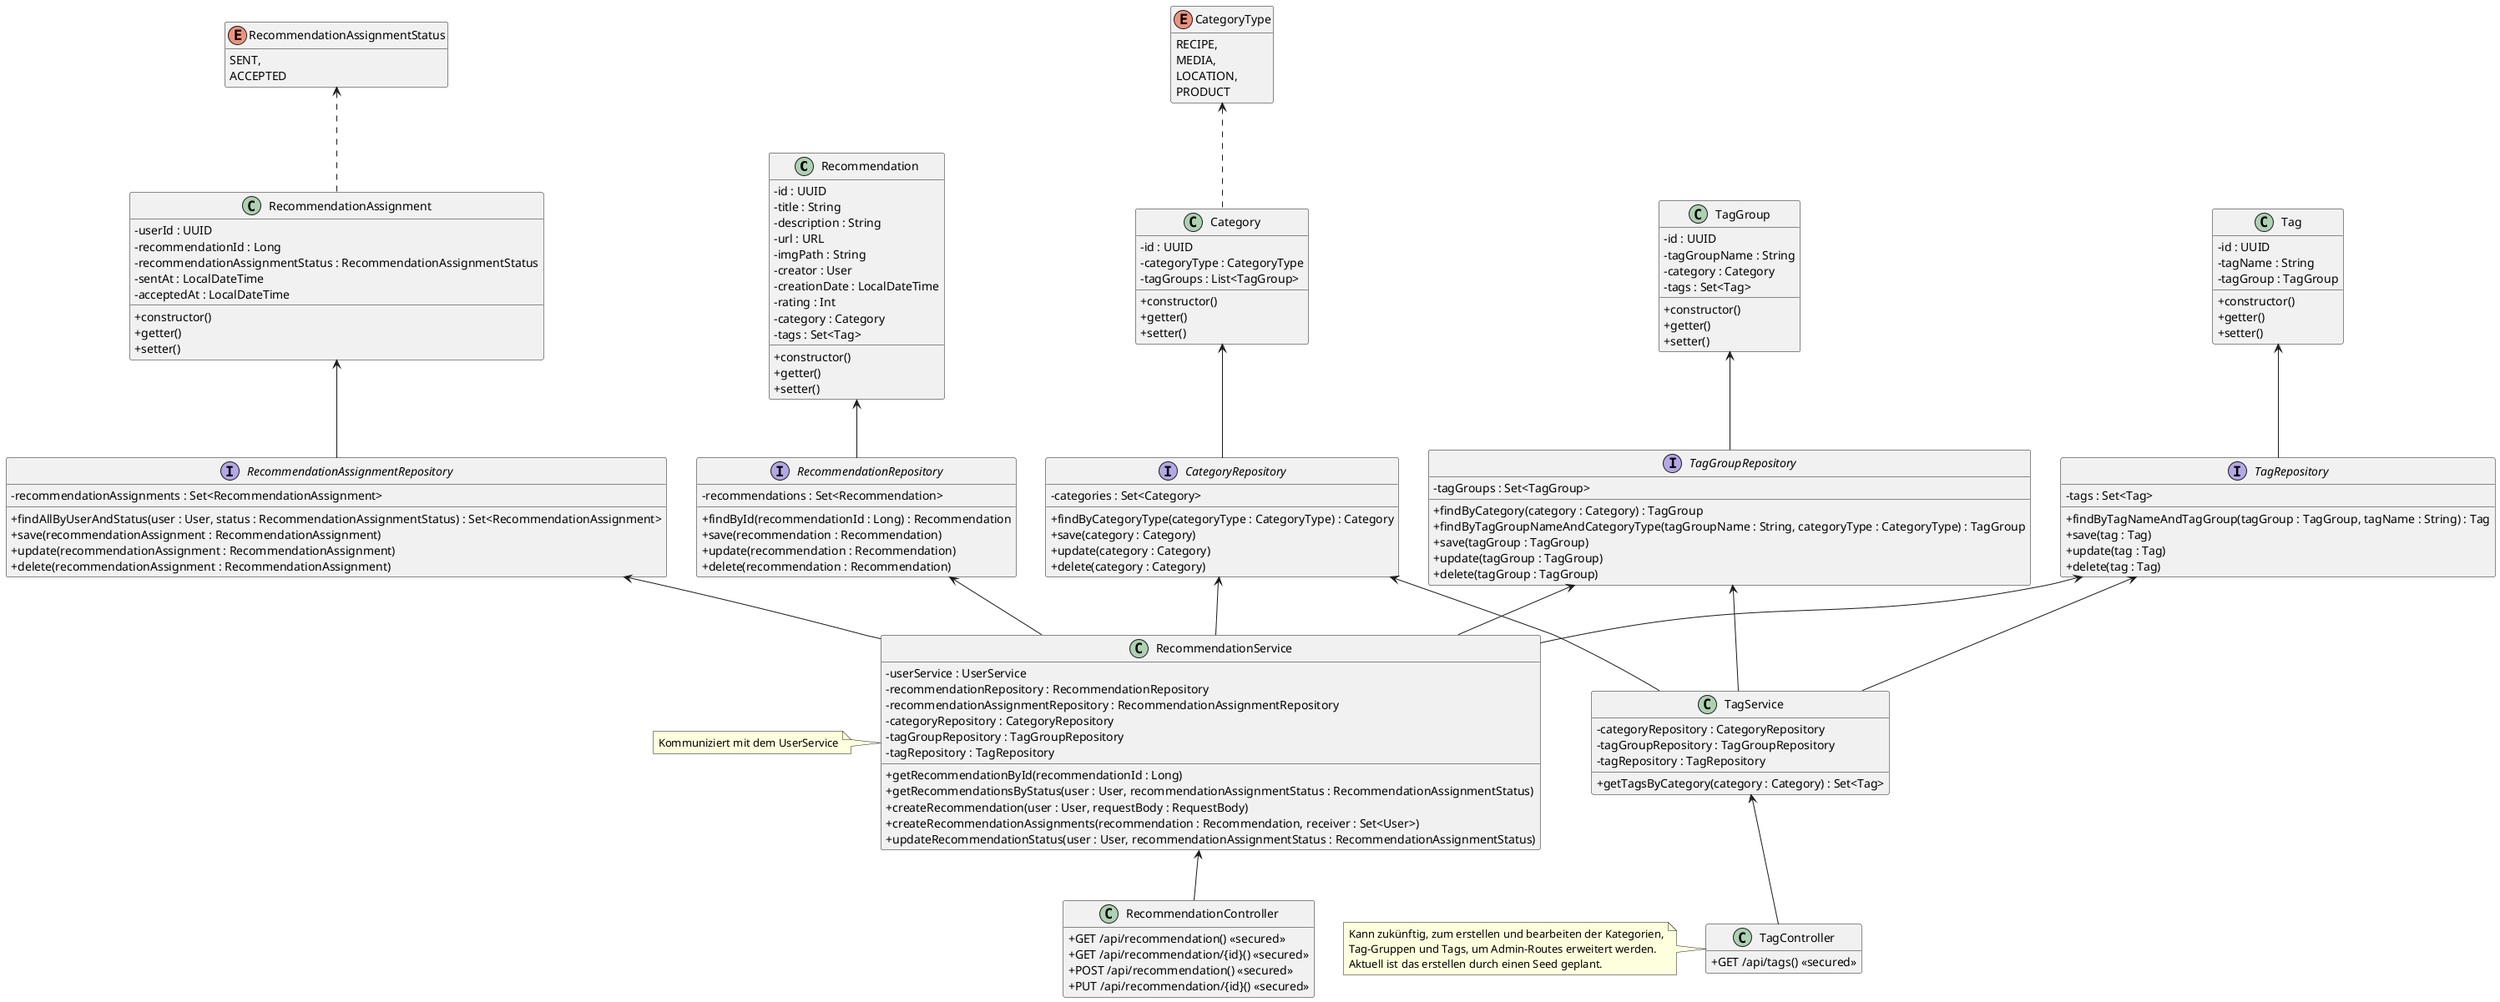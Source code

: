 @startuml
skinparam classAttributeIconSize 0
hide empty members

class Recommendation {
    - id : UUID
    - title : String
    - description : String
    - url : URL
    - imgPath : String
    - creator : User
    - creationDate : LocalDateTime
    - rating : Int
    - category : Category
    - tags : Set<Tag>
    + constructor()
    + getter()
    + setter()
}
interface RecommendationRepository {
    - recommendations : Set<Recommendation>
    + findById(recommendationId : Long) : Recommendation
    + save(recommendation : Recommendation)
    + update(recommendation : Recommendation)
    + delete(recommendation : Recommendation)
}
class RecommendationService {
    - userService : UserService
    - recommendationRepository : RecommendationRepository
    - recommendationAssignmentRepository : RecommendationAssignmentRepository
    - categoryRepository : CategoryRepository
    - tagGroupRepository : TagGroupRepository
    - tagRepository : TagRepository
    + getRecommendationById(recommendationId : Long)
    + getRecommendationsByStatus(user : User, recommendationAssignmentStatus : RecommendationAssignmentStatus)
    + createRecommendation(user : User, requestBody : RequestBody)
    + createRecommendationAssignments(recommendation : Recommendation, receiver : Set<User>)
    + updateRecommendationStatus(user : User, recommendationAssignmentStatus : RecommendationAssignmentStatus)
}
class RecommendationController {
    + GET /api/recommendation() <<secured>>
    + GET /api/recommendation/{id}() <<secured>>
    + POST /api/recommendation() <<secured>>
    + PUT /api/recommendation/{id}() <<secured>>
}

class RecommendationAssignment {
    - userId : UUID
    - recommendationId : Long
    - recommendationAssignmentStatus : RecommendationAssignmentStatus
    - sentAt : LocalDateTime
    - acceptedAt : LocalDateTime
    + constructor()
    + getter()
    + setter()
}
interface RecommendationAssignmentRepository {
    - recommendationAssignments : Set<RecommendationAssignment>
    + findAllByUserAndStatus(user : User, status : RecommendationAssignmentStatus) : Set<RecommendationAssignment>
    + save(recommendationAssignment : RecommendationAssignment)
    + update(recommendationAssignment : RecommendationAssignment)
    + delete(recommendationAssignment : RecommendationAssignment)
}
enum RecommendationAssignmentStatus {
    SENT,
    ACCEPTED
}

class Category {
    - id : UUID
    - categoryType : CategoryType
    - tagGroups : List<TagGroup>
    + constructor()
    + getter()
    + setter()
}
interface CategoryRepository {
    - categories : Set<Category>
    + findByCategoryType(categoryType : CategoryType) : Category
    + save(category : Category)
    + update(category : Category)
    + delete(category : Category)
}
enum CategoryType {
    RECIPE,
    MEDIA,
    LOCATION,
    PRODUCT
}

class TagGroup {
    - id : UUID
    - tagGroupName : String
    - category : Category
    - tags : Set<Tag>
    + constructor()
    + getter()
    + setter()
}
interface TagGroupRepository {
    - tagGroups : Set<TagGroup>
    + findByCategory(category : Category) : TagGroup
    + findByTagGroupNameAndCategoryType(tagGroupName : String, categoryType : CategoryType) : TagGroup
    + save(tagGroup : TagGroup)
    + update(tagGroup : TagGroup)
    + delete(tagGroup : TagGroup)
}

class Tag {
    - id : UUID
    - tagName : String
    - tagGroup : TagGroup
    + constructor()
    + getter()
    + setter()
}
interface TagRepository {
    - tags : Set<Tag>
    + findByTagNameAndTagGroup(tagGroup : TagGroup, tagName : String) : Tag
    + save(tag : Tag)
    + update(tag : Tag)
    + delete(tag : Tag)
}
class TagService {
    - categoryRepository : CategoryRepository
    - tagGroupRepository : TagGroupRepository
    - tagRepository : TagRepository
    + getTagsByCategory(category : Category) : Set<Tag>
}
class TagController {
    + GET /api/tags() <<secured>>
}

Recommendation <-- RecommendationRepository
RecommendationRepository <-- RecommendationService
RecommendationService <-- RecommendationController

RecommendationAssignmentStatus <.. RecommendationAssignment
RecommendationAssignment <-- RecommendationAssignmentRepository
RecommendationAssignmentRepository <-- RecommendationService

CategoryType <.. Category
Category <-- CategoryRepository
CategoryRepository <-- RecommendationService
CategoryRepository <-- TagService

TagGroup <-- TagGroupRepository
TagGroupRepository <-- RecommendationService
TagGroupRepository <-- TagService

Tag <-- TagRepository
TagRepository <-- TagService
TagRepository <-- RecommendationService
TagService <-- TagController

note left of RecommendationService
    Kommuniziert mit dem UserService
end note

note left of TagController
    Kann zukünftig, zum erstellen und bearbeiten der Kategorien,
    Tag-Gruppen und Tags, um Admin-Routes erweitert werden.
    Aktuell ist das erstellen durch einen Seed geplant.
end note

@enduml